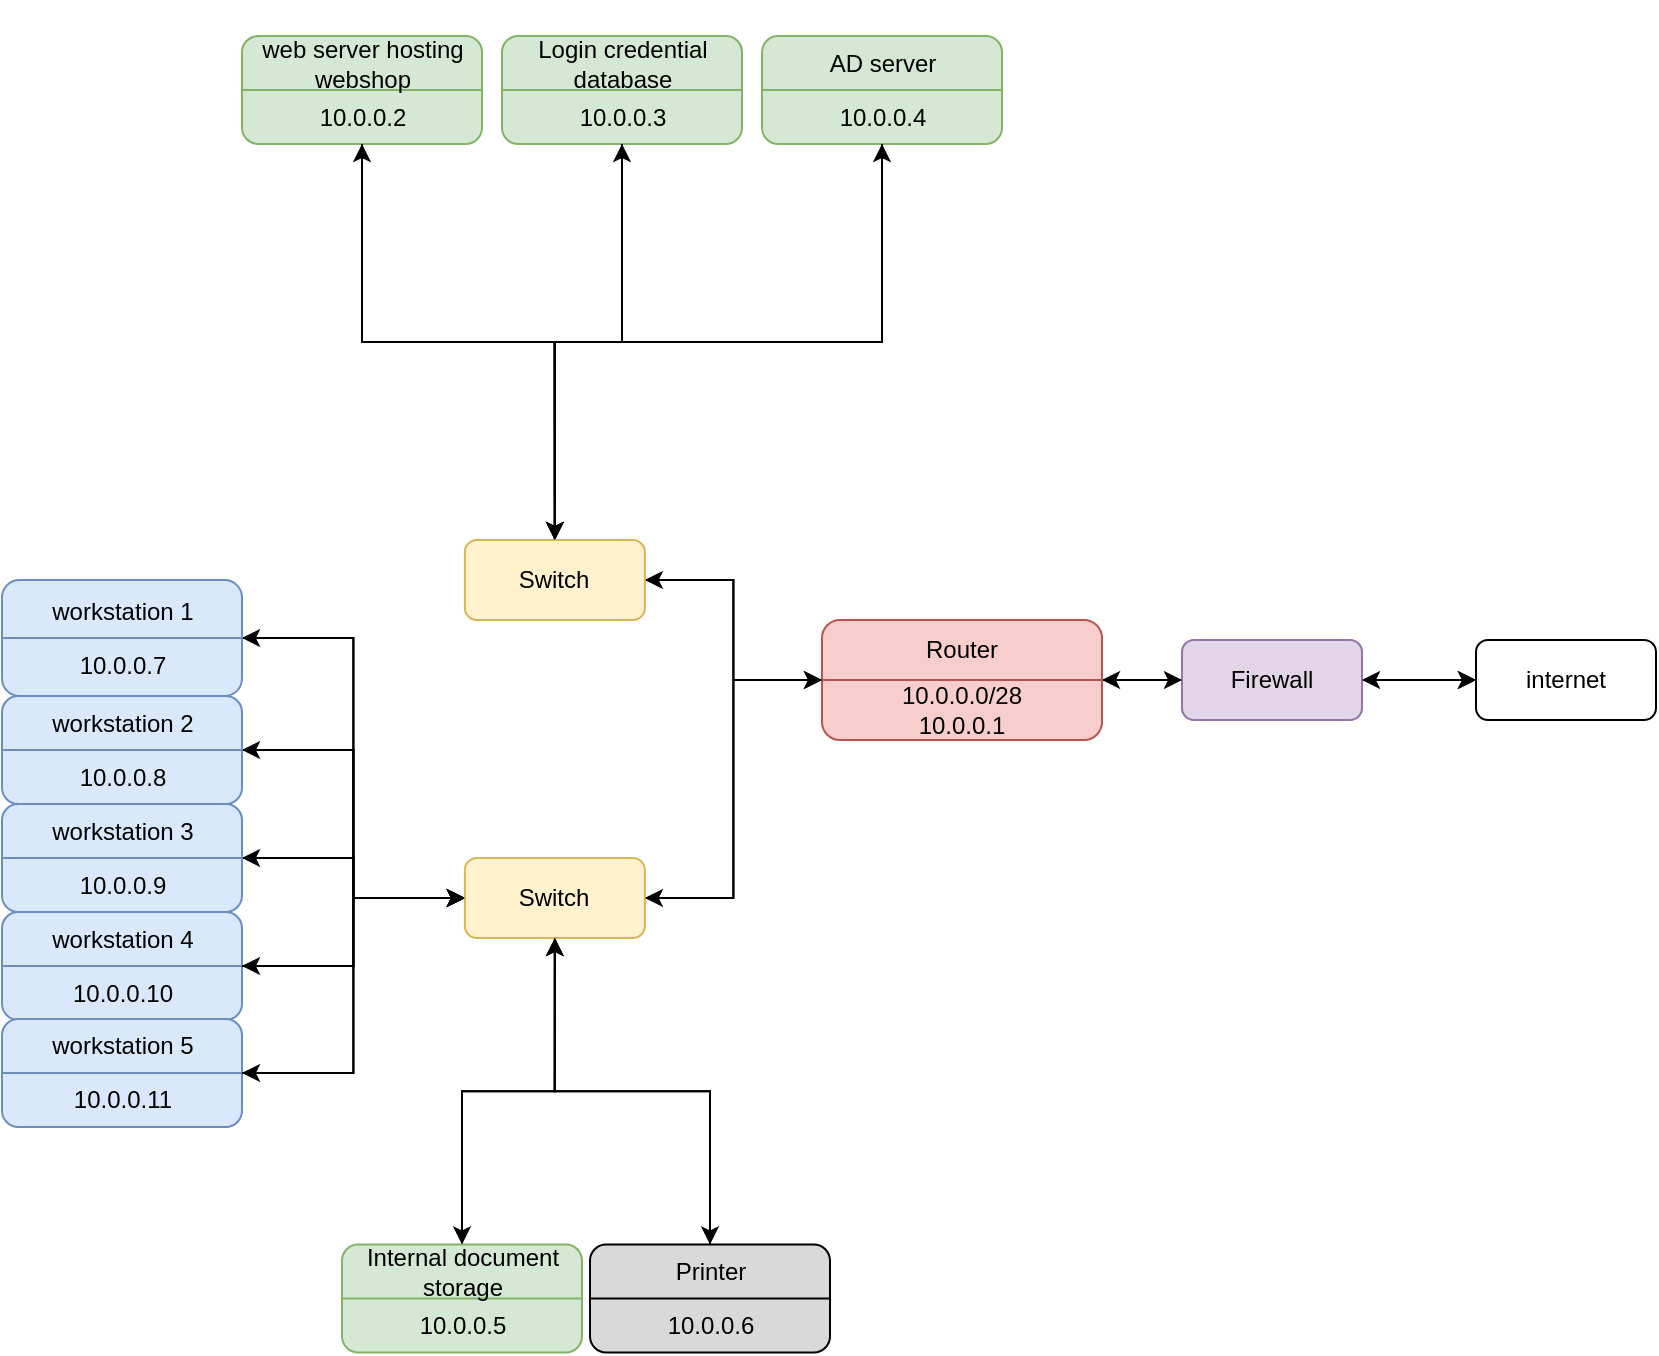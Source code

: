 <mxfile version="22.0.3" type="device">
  <diagram name="Page-1" id="LN097uPsQeDj9nCGL8V_">
    <mxGraphModel dx="1194" dy="814" grid="1" gridSize="10" guides="1" tooltips="1" connect="1" arrows="1" fold="1" page="1" pageScale="1" pageWidth="827" pageHeight="1169" math="0" shadow="0">
      <root>
        <mxCell id="0" />
        <mxCell id="1" parent="0" />
        <mxCell id="njN2i-LVsgVJ1UvWSxGF-36" value="" style="group" parent="1" vertex="1" connectable="0">
          <mxGeometry y="488" width="120" height="90" as="geometry" />
        </mxCell>
        <mxCell id="njN2i-LVsgVJ1UvWSxGF-37" value="" style="rounded=1;whiteSpace=wrap;html=1;container=0;fillColor=#dae8fc;strokeColor=#6c8ebf;" parent="njN2i-LVsgVJ1UvWSxGF-36" vertex="1">
          <mxGeometry y="18" width="120" height="54" as="geometry" />
        </mxCell>
        <mxCell id="njN2i-LVsgVJ1UvWSxGF-38" value="" style="endArrow=none;html=1;rounded=0;entryX=1;entryY=0.5;entryDx=0;entryDy=0;fillColor=#dae8fc;strokeColor=#6c8ebf;" parent="njN2i-LVsgVJ1UvWSxGF-36" target="njN2i-LVsgVJ1UvWSxGF-37" edge="1">
          <mxGeometry width="50" height="50" relative="1" as="geometry">
            <mxPoint y="45" as="sourcePoint" />
            <mxPoint x="56.842" y="45" as="targetPoint" />
          </mxGeometry>
        </mxCell>
        <mxCell id="njN2i-LVsgVJ1UvWSxGF-39" value="workstation 4" style="text;html=1;strokeColor=none;fillColor=none;align=center;verticalAlign=middle;whiteSpace=wrap;rounded=0;container=0;" parent="njN2i-LVsgVJ1UvWSxGF-36" vertex="1">
          <mxGeometry x="8.571" y="18" width="102.857" height="27" as="geometry" />
        </mxCell>
        <mxCell id="njN2i-LVsgVJ1UvWSxGF-40" value="10.0.0.10" style="text;html=1;strokeColor=none;fillColor=none;align=center;verticalAlign=middle;whiteSpace=wrap;rounded=0;container=0;" parent="njN2i-LVsgVJ1UvWSxGF-36" vertex="1">
          <mxGeometry x="8.571" y="45" width="102.857" height="27" as="geometry" />
        </mxCell>
        <mxCell id="6VdATLwpPyrFod4XCKAj-17" style="edgeStyle=orthogonalEdgeStyle;rounded=0;orthogonalLoop=1;jettySize=auto;html=1;exitX=0;exitY=0.5;exitDx=0;exitDy=0;entryX=1;entryY=0.5;entryDx=0;entryDy=0;" parent="1" source="6VdATLwpPyrFod4XCKAj-7" target="njN2i-LVsgVJ1UvWSxGF-22" edge="1">
          <mxGeometry relative="1" as="geometry" />
        </mxCell>
        <mxCell id="6VdATLwpPyrFod4XCKAj-18" style="edgeStyle=orthogonalEdgeStyle;rounded=0;orthogonalLoop=1;jettySize=auto;html=1;exitX=0;exitY=0.5;exitDx=0;exitDy=0;entryX=1;entryY=0.5;entryDx=0;entryDy=0;" parent="1" source="6VdATLwpPyrFod4XCKAj-7" target="njN2i-LVsgVJ1UvWSxGF-27" edge="1">
          <mxGeometry relative="1" as="geometry" />
        </mxCell>
        <mxCell id="6VdATLwpPyrFod4XCKAj-20" style="edgeStyle=orthogonalEdgeStyle;rounded=0;orthogonalLoop=1;jettySize=auto;html=1;exitX=0;exitY=0.5;exitDx=0;exitDy=0;entryX=1;entryY=0.5;entryDx=0;entryDy=0;" parent="1" source="6VdATLwpPyrFod4XCKAj-7" target="njN2i-LVsgVJ1UvWSxGF-32" edge="1">
          <mxGeometry relative="1" as="geometry" />
        </mxCell>
        <mxCell id="6VdATLwpPyrFod4XCKAj-21" style="edgeStyle=orthogonalEdgeStyle;rounded=0;orthogonalLoop=1;jettySize=auto;html=1;exitX=0;exitY=0.5;exitDx=0;exitDy=0;entryX=1;entryY=0.5;entryDx=0;entryDy=0;" parent="1" source="6VdATLwpPyrFod4XCKAj-7" target="njN2i-LVsgVJ1UvWSxGF-37" edge="1">
          <mxGeometry relative="1" as="geometry" />
        </mxCell>
        <mxCell id="6VdATLwpPyrFod4XCKAj-9" style="edgeStyle=orthogonalEdgeStyle;rounded=0;orthogonalLoop=1;jettySize=auto;html=1;exitX=1;exitY=0.5;exitDx=0;exitDy=0;entryX=0;entryY=0.5;entryDx=0;entryDy=0;" parent="1" source="njN2i-LVsgVJ1UvWSxGF-22" target="6VdATLwpPyrFod4XCKAj-7" edge="1">
          <mxGeometry relative="1" as="geometry" />
        </mxCell>
        <mxCell id="6VdATLwpPyrFod4XCKAj-12" style="edgeStyle=orthogonalEdgeStyle;rounded=0;orthogonalLoop=1;jettySize=auto;html=1;exitX=1;exitY=0.5;exitDx=0;exitDy=0;entryX=0;entryY=0.5;entryDx=0;entryDy=0;" parent="1" source="njN2i-LVsgVJ1UvWSxGF-27" target="6VdATLwpPyrFod4XCKAj-7" edge="1">
          <mxGeometry relative="1" as="geometry" />
        </mxCell>
        <mxCell id="6VdATLwpPyrFod4XCKAj-14" style="edgeStyle=orthogonalEdgeStyle;rounded=0;orthogonalLoop=1;jettySize=auto;html=1;exitX=1;exitY=0.5;exitDx=0;exitDy=0;entryX=0;entryY=0.5;entryDx=0;entryDy=0;" parent="1" source="njN2i-LVsgVJ1UvWSxGF-32" target="6VdATLwpPyrFod4XCKAj-7" edge="1">
          <mxGeometry relative="1" as="geometry" />
        </mxCell>
        <mxCell id="6VdATLwpPyrFod4XCKAj-15" style="edgeStyle=orthogonalEdgeStyle;rounded=0;orthogonalLoop=1;jettySize=auto;html=1;exitX=1;exitY=0.5;exitDx=0;exitDy=0;entryX=0;entryY=0.5;entryDx=0;entryDy=0;" parent="1" source="njN2i-LVsgVJ1UvWSxGF-37" target="6VdATLwpPyrFod4XCKAj-7" edge="1">
          <mxGeometry relative="1" as="geometry" />
        </mxCell>
        <mxCell id="6VdATLwpPyrFod4XCKAj-36" style="edgeStyle=orthogonalEdgeStyle;rounded=0;orthogonalLoop=1;jettySize=auto;html=1;exitX=0;exitY=0.5;exitDx=0;exitDy=0;entryX=1;entryY=0.5;entryDx=0;entryDy=0;" parent="1" source="6VdATLwpPyrFod4XCKAj-26" target="njN2i-LVsgVJ1UvWSxGF-4" edge="1">
          <mxGeometry relative="1" as="geometry" />
        </mxCell>
        <mxCell id="6VdATLwpPyrFod4XCKAj-88" style="edgeStyle=orthogonalEdgeStyle;rounded=0;orthogonalLoop=1;jettySize=auto;html=1;exitX=1;exitY=0.5;exitDx=0;exitDy=0;entryX=0;entryY=0.5;entryDx=0;entryDy=0;" parent="1" source="6VdATLwpPyrFod4XCKAj-26" target="6VdATLwpPyrFod4XCKAj-87" edge="1">
          <mxGeometry relative="1" as="geometry" />
        </mxCell>
        <mxCell id="6VdATLwpPyrFod4XCKAj-89" style="edgeStyle=orthogonalEdgeStyle;rounded=0;orthogonalLoop=1;jettySize=auto;html=1;exitX=1;exitY=0.5;exitDx=0;exitDy=0;entryX=0;entryY=0.5;entryDx=0;entryDy=0;" parent="1" source="6VdATLwpPyrFod4XCKAj-26" target="6VdATLwpPyrFod4XCKAj-87" edge="1">
          <mxGeometry relative="1" as="geometry" />
        </mxCell>
        <mxCell id="6VdATLwpPyrFod4XCKAj-26" value="Firewall" style="rounded=1;whiteSpace=wrap;html=1;fillColor=#e1d5e7;strokeColor=#9673a6;" parent="1" vertex="1">
          <mxGeometry x="590" y="370" width="90" height="40" as="geometry" />
        </mxCell>
        <mxCell id="6VdATLwpPyrFod4XCKAj-30" value="" style="group" parent="1" vertex="1" connectable="0">
          <mxGeometry x="120" y="50" width="120" height="90" as="geometry" />
        </mxCell>
        <mxCell id="6VdATLwpPyrFod4XCKAj-31" value="" style="rounded=1;whiteSpace=wrap;html=1;container=0;fillColor=#d5e8d4;strokeColor=#82b366;" parent="6VdATLwpPyrFod4XCKAj-30" vertex="1">
          <mxGeometry y="18" width="120" height="54" as="geometry" />
        </mxCell>
        <mxCell id="6VdATLwpPyrFod4XCKAj-32" value="" style="endArrow=none;html=1;rounded=0;entryX=1;entryY=0.5;entryDx=0;entryDy=0;fillColor=#d5e8d4;strokeColor=#82b366;" parent="6VdATLwpPyrFod4XCKAj-30" target="6VdATLwpPyrFod4XCKAj-31" edge="1">
          <mxGeometry width="50" height="50" relative="1" as="geometry">
            <mxPoint y="45" as="sourcePoint" />
            <mxPoint x="56.842" y="45" as="targetPoint" />
          </mxGeometry>
        </mxCell>
        <mxCell id="6VdATLwpPyrFod4XCKAj-33" value="web server hosting webshop" style="text;html=1;strokeColor=none;fillColor=none;align=center;verticalAlign=middle;whiteSpace=wrap;rounded=0;container=0;" parent="6VdATLwpPyrFod4XCKAj-30" vertex="1">
          <mxGeometry x="8.571" y="18" width="102.857" height="27" as="geometry" />
        </mxCell>
        <mxCell id="6VdATLwpPyrFod4XCKAj-34" value="10.0.0.2" style="text;html=1;strokeColor=none;fillColor=none;align=center;verticalAlign=middle;whiteSpace=wrap;rounded=0;container=0;" parent="6VdATLwpPyrFod4XCKAj-30" vertex="1">
          <mxGeometry x="8.571" y="45" width="102.857" height="27" as="geometry" />
        </mxCell>
        <mxCell id="6VdATLwpPyrFod4XCKAj-35" style="edgeStyle=orthogonalEdgeStyle;rounded=0;orthogonalLoop=1;jettySize=auto;html=1;exitX=1;exitY=0.5;exitDx=0;exitDy=0;" parent="1" source="njN2i-LVsgVJ1UvWSxGF-4" target="6VdATLwpPyrFod4XCKAj-26" edge="1">
          <mxGeometry relative="1" as="geometry" />
        </mxCell>
        <mxCell id="vS4bh34KSoYYMqKcJsoW-3" style="edgeStyle=orthogonalEdgeStyle;rounded=0;orthogonalLoop=1;jettySize=auto;html=1;exitX=0;exitY=0.5;exitDx=0;exitDy=0;entryX=1;entryY=0.5;entryDx=0;entryDy=0;" edge="1" parent="1" source="njN2i-LVsgVJ1UvWSxGF-4" target="6VdATLwpPyrFod4XCKAj-7">
          <mxGeometry relative="1" as="geometry" />
        </mxCell>
        <mxCell id="vS4bh34KSoYYMqKcJsoW-13" style="edgeStyle=orthogonalEdgeStyle;rounded=0;orthogonalLoop=1;jettySize=auto;html=1;exitX=0;exitY=0.5;exitDx=0;exitDy=0;entryX=1;entryY=0.5;entryDx=0;entryDy=0;" edge="1" parent="1" source="njN2i-LVsgVJ1UvWSxGF-4" target="vS4bh34KSoYYMqKcJsoW-1">
          <mxGeometry relative="1" as="geometry" />
        </mxCell>
        <mxCell id="njN2i-LVsgVJ1UvWSxGF-4" value="" style="rounded=1;whiteSpace=wrap;html=1;container=0;fillColor=#f8cecc;strokeColor=#b85450;" parent="1" vertex="1">
          <mxGeometry x="410" y="360" width="140" height="60" as="geometry" />
        </mxCell>
        <mxCell id="njN2i-LVsgVJ1UvWSxGF-13" value="" style="endArrow=none;html=1;rounded=0;entryX=1;entryY=0.5;entryDx=0;entryDy=0;fillColor=#f8cecc;strokeColor=#b85450;" parent="1" target="njN2i-LVsgVJ1UvWSxGF-4" edge="1">
          <mxGeometry width="50" height="50" relative="1" as="geometry">
            <mxPoint x="410" y="390" as="sourcePoint" />
            <mxPoint x="476.316" y="390" as="targetPoint" />
          </mxGeometry>
        </mxCell>
        <mxCell id="njN2i-LVsgVJ1UvWSxGF-18" value="Router" style="text;html=1;strokeColor=none;fillColor=none;align=center;verticalAlign=middle;whiteSpace=wrap;rounded=0;container=0;" parent="1" vertex="1">
          <mxGeometry x="420" y="360" width="120" height="30" as="geometry" />
        </mxCell>
        <mxCell id="njN2i-LVsgVJ1UvWSxGF-19" value="10.0.0.0/28&lt;br&gt;10.0.0.1" style="text;html=1;strokeColor=none;fillColor=none;align=center;verticalAlign=middle;whiteSpace=wrap;rounded=0;container=0;" parent="1" vertex="1">
          <mxGeometry x="420" y="390" width="120" height="30" as="geometry" />
        </mxCell>
        <mxCell id="6VdATLwpPyrFod4XCKAj-63" style="edgeStyle=orthogonalEdgeStyle;rounded=0;orthogonalLoop=1;jettySize=auto;html=1;exitX=0.5;exitY=1;exitDx=0;exitDy=0;entryX=0.5;entryY=0;entryDx=0;entryDy=0;" parent="1" source="6VdATLwpPyrFod4XCKAj-7" target="6VdATLwpPyrFod4XCKAj-44" edge="1">
          <mxGeometry relative="1" as="geometry" />
        </mxCell>
        <mxCell id="6VdATLwpPyrFod4XCKAj-71" style="edgeStyle=orthogonalEdgeStyle;rounded=0;orthogonalLoop=1;jettySize=auto;html=1;exitX=0.5;exitY=1;exitDx=0;exitDy=0;entryX=0.5;entryY=0;entryDx=0;entryDy=0;" parent="1" source="6VdATLwpPyrFod4XCKAj-7" target="6VdATLwpPyrFod4XCKAj-55" edge="1">
          <mxGeometry relative="1" as="geometry" />
        </mxCell>
        <mxCell id="6VdATLwpPyrFod4XCKAj-86" style="edgeStyle=orthogonalEdgeStyle;rounded=0;orthogonalLoop=1;jettySize=auto;html=1;exitX=0;exitY=0.5;exitDx=0;exitDy=0;entryX=1;entryY=0.5;entryDx=0;entryDy=0;" parent="1" source="6VdATLwpPyrFod4XCKAj-7" target="6VdATLwpPyrFod4XCKAj-81" edge="1">
          <mxGeometry relative="1" as="geometry" />
        </mxCell>
        <mxCell id="vS4bh34KSoYYMqKcJsoW-2" style="edgeStyle=orthogonalEdgeStyle;rounded=0;orthogonalLoop=1;jettySize=auto;html=1;exitX=1;exitY=0.5;exitDx=0;exitDy=0;entryX=0;entryY=0.5;entryDx=0;entryDy=0;" edge="1" parent="1" source="6VdATLwpPyrFod4XCKAj-7" target="njN2i-LVsgVJ1UvWSxGF-4">
          <mxGeometry relative="1" as="geometry" />
        </mxCell>
        <mxCell id="6VdATLwpPyrFod4XCKAj-7" value="Switch" style="rounded=1;whiteSpace=wrap;html=1;fillColor=#fff2cc;strokeColor=#d6b656;" parent="1" vertex="1">
          <mxGeometry x="231.43" y="479" width="90" height="40" as="geometry" />
        </mxCell>
        <mxCell id="6VdATLwpPyrFod4XCKAj-49" value="" style="rounded=1;whiteSpace=wrap;html=1;container=0;fillColor=#d5e8d4;strokeColor=#82b366;" parent="1" vertex="1">
          <mxGeometry x="250" y="68" width="120" height="54" as="geometry" />
        </mxCell>
        <mxCell id="6VdATLwpPyrFod4XCKAj-50" value="" style="endArrow=none;html=1;rounded=0;entryX=1;entryY=0.5;entryDx=0;entryDy=0;fillColor=#d5e8d4;strokeColor=#82b366;" parent="1" target="6VdATLwpPyrFod4XCKAj-49" edge="1">
          <mxGeometry width="50" height="50" relative="1" as="geometry">
            <mxPoint x="250" y="95" as="sourcePoint" />
            <mxPoint x="306.842" y="95" as="targetPoint" />
          </mxGeometry>
        </mxCell>
        <mxCell id="6VdATLwpPyrFod4XCKAj-51" value="Login credential database" style="text;html=1;strokeColor=none;fillColor=none;align=center;verticalAlign=middle;whiteSpace=wrap;rounded=0;container=0;" parent="1" vertex="1">
          <mxGeometry x="258.571" y="68" width="102.857" height="27" as="geometry" />
        </mxCell>
        <mxCell id="vS4bh34KSoYYMqKcJsoW-7" style="edgeStyle=orthogonalEdgeStyle;rounded=0;orthogonalLoop=1;jettySize=auto;html=1;exitX=0.5;exitY=1;exitDx=0;exitDy=0;entryX=0.5;entryY=0;entryDx=0;entryDy=0;" edge="1" parent="1" source="6VdATLwpPyrFod4XCKAj-52" target="vS4bh34KSoYYMqKcJsoW-1">
          <mxGeometry relative="1" as="geometry" />
        </mxCell>
        <mxCell id="6VdATLwpPyrFod4XCKAj-52" value="10.0.0.3" style="text;html=1;strokeColor=none;fillColor=none;align=center;verticalAlign=middle;whiteSpace=wrap;rounded=0;container=0;" parent="1" vertex="1">
          <mxGeometry x="258.571" y="95" width="102.857" height="27" as="geometry" />
        </mxCell>
        <mxCell id="6VdATLwpPyrFod4XCKAj-70" style="edgeStyle=orthogonalEdgeStyle;rounded=0;orthogonalLoop=1;jettySize=auto;html=1;exitX=0.5;exitY=0;exitDx=0;exitDy=0;entryX=0.5;entryY=1;entryDx=0;entryDy=0;" parent="1" source="6VdATLwpPyrFod4XCKAj-55" target="6VdATLwpPyrFod4XCKAj-7" edge="1">
          <mxGeometry relative="1" as="geometry" />
        </mxCell>
        <mxCell id="6VdATLwpPyrFod4XCKAj-62" style="edgeStyle=orthogonalEdgeStyle;rounded=0;orthogonalLoop=1;jettySize=auto;html=1;exitX=0.5;exitY=0;exitDx=0;exitDy=0;entryX=0.5;entryY=1;entryDx=0;entryDy=0;" parent="1" source="6VdATLwpPyrFod4XCKAj-44" target="6VdATLwpPyrFod4XCKAj-7" edge="1">
          <mxGeometry relative="1" as="geometry" />
        </mxCell>
        <mxCell id="6VdATLwpPyrFod4XCKAj-73" value="" style="rounded=1;whiteSpace=wrap;html=1;container=0;fillColor=#d5e8d4;strokeColor=#82b366;" parent="1" vertex="1">
          <mxGeometry x="380" y="68" width="120" height="54" as="geometry" />
        </mxCell>
        <mxCell id="6VdATLwpPyrFod4XCKAj-74" value="" style="endArrow=none;html=1;rounded=0;entryX=1;entryY=0.5;entryDx=0;entryDy=0;fillColor=#d5e8d4;strokeColor=#82b366;" parent="1" target="6VdATLwpPyrFod4XCKAj-73" edge="1">
          <mxGeometry width="50" height="50" relative="1" as="geometry">
            <mxPoint x="380" y="95" as="sourcePoint" />
            <mxPoint x="436.842" y="95" as="targetPoint" />
          </mxGeometry>
        </mxCell>
        <mxCell id="6VdATLwpPyrFod4XCKAj-75" value="AD server" style="text;html=1;strokeColor=none;fillColor=none;align=center;verticalAlign=middle;whiteSpace=wrap;rounded=0;container=0;" parent="1" vertex="1">
          <mxGeometry x="388.571" y="68" width="102.857" height="27" as="geometry" />
        </mxCell>
        <mxCell id="vS4bh34KSoYYMqKcJsoW-8" style="edgeStyle=orthogonalEdgeStyle;rounded=0;orthogonalLoop=1;jettySize=auto;html=1;exitX=0.5;exitY=1;exitDx=0;exitDy=0;entryX=0.5;entryY=0;entryDx=0;entryDy=0;" edge="1" parent="1" source="6VdATLwpPyrFod4XCKAj-76" target="vS4bh34KSoYYMqKcJsoW-1">
          <mxGeometry relative="1" as="geometry" />
        </mxCell>
        <mxCell id="6VdATLwpPyrFod4XCKAj-76" value="10.0.0.4" style="text;html=1;strokeColor=none;fillColor=none;align=center;verticalAlign=middle;whiteSpace=wrap;rounded=0;container=0;" parent="1" vertex="1">
          <mxGeometry x="388.571" y="95" width="102.857" height="27" as="geometry" />
        </mxCell>
        <mxCell id="njN2i-LVsgVJ1UvWSxGF-22" value="" style="rounded=1;whiteSpace=wrap;html=1;container=0;fillColor=#dae8fc;strokeColor=#6c8ebf;" parent="1" vertex="1">
          <mxGeometry y="340" width="120" height="58" as="geometry" />
        </mxCell>
        <mxCell id="njN2i-LVsgVJ1UvWSxGF-23" value="" style="endArrow=none;html=1;rounded=0;entryX=1;entryY=0.5;entryDx=0;entryDy=0;fillColor=#dae8fc;strokeColor=#6c8ebf;" parent="1" target="njN2i-LVsgVJ1UvWSxGF-22" edge="1">
          <mxGeometry width="50" height="50" relative="1" as="geometry">
            <mxPoint y="369" as="sourcePoint" />
            <mxPoint x="56.842" y="369" as="targetPoint" />
          </mxGeometry>
        </mxCell>
        <mxCell id="njN2i-LVsgVJ1UvWSxGF-24" value="workstation 1" style="text;html=1;strokeColor=none;fillColor=none;align=center;verticalAlign=middle;whiteSpace=wrap;rounded=0;container=0;" parent="1" vertex="1">
          <mxGeometry x="8.571" y="342" width="102.857" height="27" as="geometry" />
        </mxCell>
        <mxCell id="njN2i-LVsgVJ1UvWSxGF-25" value="10.0.0.7" style="text;html=1;strokeColor=none;fillColor=none;align=center;verticalAlign=middle;whiteSpace=wrap;rounded=0;container=0;" parent="1" vertex="1">
          <mxGeometry x="8.571" y="369" width="102.857" height="27" as="geometry" />
        </mxCell>
        <mxCell id="njN2i-LVsgVJ1UvWSxGF-27" value="" style="rounded=1;whiteSpace=wrap;html=1;container=0;fillColor=#dae8fc;strokeColor=#6c8ebf;" parent="1" vertex="1">
          <mxGeometry y="398" width="120" height="54" as="geometry" />
        </mxCell>
        <mxCell id="njN2i-LVsgVJ1UvWSxGF-28" value="" style="endArrow=none;html=1;rounded=0;entryX=1;entryY=0.5;entryDx=0;entryDy=0;fillColor=#dae8fc;strokeColor=#6c8ebf;" parent="1" target="njN2i-LVsgVJ1UvWSxGF-27" edge="1">
          <mxGeometry width="50" height="50" relative="1" as="geometry">
            <mxPoint y="425" as="sourcePoint" />
            <mxPoint x="56.842" y="425" as="targetPoint" />
          </mxGeometry>
        </mxCell>
        <mxCell id="njN2i-LVsgVJ1UvWSxGF-29" value="workstation 2" style="text;html=1;strokeColor=none;fillColor=none;align=center;verticalAlign=middle;whiteSpace=wrap;rounded=0;container=0;" parent="1" vertex="1">
          <mxGeometry x="8.571" y="398" width="102.857" height="27" as="geometry" />
        </mxCell>
        <mxCell id="njN2i-LVsgVJ1UvWSxGF-30" value="10.0.0.8" style="text;html=1;strokeColor=none;fillColor=none;align=center;verticalAlign=middle;whiteSpace=wrap;rounded=0;container=0;" parent="1" vertex="1">
          <mxGeometry x="8.571" y="425" width="102.857" height="27" as="geometry" />
        </mxCell>
        <mxCell id="njN2i-LVsgVJ1UvWSxGF-32" value="" style="rounded=1;whiteSpace=wrap;html=1;container=0;fillColor=#dae8fc;strokeColor=#6c8ebf;" parent="1" vertex="1">
          <mxGeometry y="452" width="120" height="54" as="geometry" />
        </mxCell>
        <mxCell id="njN2i-LVsgVJ1UvWSxGF-33" value="" style="endArrow=none;html=1;rounded=0;entryX=1;entryY=0.5;entryDx=0;entryDy=0;fillColor=#dae8fc;strokeColor=#6c8ebf;" parent="1" target="njN2i-LVsgVJ1UvWSxGF-32" edge="1">
          <mxGeometry width="50" height="50" relative="1" as="geometry">
            <mxPoint y="479" as="sourcePoint" />
            <mxPoint x="56.842" y="479" as="targetPoint" />
          </mxGeometry>
        </mxCell>
        <mxCell id="njN2i-LVsgVJ1UvWSxGF-34" value="workstation 3" style="text;html=1;strokeColor=none;fillColor=none;align=center;verticalAlign=middle;whiteSpace=wrap;rounded=0;container=0;" parent="1" vertex="1">
          <mxGeometry x="8.571" y="452" width="102.857" height="27" as="geometry" />
        </mxCell>
        <mxCell id="njN2i-LVsgVJ1UvWSxGF-35" value="10.0.0.9" style="text;html=1;strokeColor=none;fillColor=none;align=center;verticalAlign=middle;whiteSpace=wrap;rounded=0;container=0;" parent="1" vertex="1">
          <mxGeometry x="8.571" y="479" width="102.857" height="27" as="geometry" />
        </mxCell>
        <mxCell id="6VdATLwpPyrFod4XCKAj-80" value="" style="group" parent="1" vertex="1" connectable="0">
          <mxGeometry y="541.5" width="120" height="90" as="geometry" />
        </mxCell>
        <mxCell id="6VdATLwpPyrFod4XCKAj-81" value="" style="rounded=1;whiteSpace=wrap;html=1;container=0;fillColor=#dae8fc;strokeColor=#6c8ebf;" parent="6VdATLwpPyrFod4XCKAj-80" vertex="1">
          <mxGeometry y="18" width="120" height="54" as="geometry" />
        </mxCell>
        <mxCell id="6VdATLwpPyrFod4XCKAj-82" value="" style="endArrow=none;html=1;rounded=0;entryX=1;entryY=0.5;entryDx=0;entryDy=0;fillColor=#dae8fc;strokeColor=#6c8ebf;" parent="6VdATLwpPyrFod4XCKAj-80" target="6VdATLwpPyrFod4XCKAj-81" edge="1">
          <mxGeometry width="50" height="50" relative="1" as="geometry">
            <mxPoint y="45" as="sourcePoint" />
            <mxPoint x="56.842" y="45" as="targetPoint" />
          </mxGeometry>
        </mxCell>
        <mxCell id="6VdATLwpPyrFod4XCKAj-83" value="workstation 5" style="text;html=1;strokeColor=none;fillColor=none;align=center;verticalAlign=middle;whiteSpace=wrap;rounded=0;container=0;" parent="6VdATLwpPyrFod4XCKAj-80" vertex="1">
          <mxGeometry x="8.571" y="18" width="102.857" height="27" as="geometry" />
        </mxCell>
        <mxCell id="6VdATLwpPyrFod4XCKAj-84" value="10.0.0.11" style="text;html=1;strokeColor=none;fillColor=none;align=center;verticalAlign=middle;whiteSpace=wrap;rounded=0;container=0;" parent="6VdATLwpPyrFod4XCKAj-80" vertex="1">
          <mxGeometry x="8.571" y="45" width="102.857" height="27" as="geometry" />
        </mxCell>
        <mxCell id="6VdATLwpPyrFod4XCKAj-85" style="edgeStyle=orthogonalEdgeStyle;rounded=0;orthogonalLoop=1;jettySize=auto;html=1;exitX=1;exitY=0.5;exitDx=0;exitDy=0;entryX=0;entryY=0.5;entryDx=0;entryDy=0;" parent="1" source="6VdATLwpPyrFod4XCKAj-81" target="6VdATLwpPyrFod4XCKAj-7" edge="1">
          <mxGeometry relative="1" as="geometry" />
        </mxCell>
        <mxCell id="6VdATLwpPyrFod4XCKAj-92" style="edgeStyle=orthogonalEdgeStyle;rounded=0;orthogonalLoop=1;jettySize=auto;html=1;exitX=0;exitY=0.5;exitDx=0;exitDy=0;entryX=1;entryY=0.5;entryDx=0;entryDy=0;" parent="1" source="6VdATLwpPyrFod4XCKAj-87" target="6VdATLwpPyrFod4XCKAj-26" edge="1">
          <mxGeometry relative="1" as="geometry" />
        </mxCell>
        <mxCell id="6VdATLwpPyrFod4XCKAj-87" value="internet" style="rounded=1;whiteSpace=wrap;html=1;" parent="1" vertex="1">
          <mxGeometry x="737" y="370" width="90" height="40" as="geometry" />
        </mxCell>
        <mxCell id="6VdATLwpPyrFod4XCKAj-42" value="" style="rounded=1;whiteSpace=wrap;html=1;container=0;fillColor=#D9D9D9;" parent="1" vertex="1">
          <mxGeometry x="294" y="672.25" width="120" height="54" as="geometry" />
        </mxCell>
        <mxCell id="6VdATLwpPyrFod4XCKAj-43" value="" style="endArrow=none;html=1;rounded=0;entryX=1;entryY=0.5;entryDx=0;entryDy=0;" parent="1" target="6VdATLwpPyrFod4XCKAj-42" edge="1">
          <mxGeometry width="50" height="50" relative="1" as="geometry">
            <mxPoint x="294" y="699.25" as="sourcePoint" />
            <mxPoint x="350.842" y="699.25" as="targetPoint" />
          </mxGeometry>
        </mxCell>
        <mxCell id="6VdATLwpPyrFod4XCKAj-44" value="Printer" style="text;html=1;strokeColor=none;fillColor=none;align=center;verticalAlign=middle;whiteSpace=wrap;rounded=0;container=0;" parent="1" vertex="1">
          <mxGeometry x="302.571" y="672.25" width="102.857" height="27" as="geometry" />
        </mxCell>
        <mxCell id="6VdATLwpPyrFod4XCKAj-45" value="10.0.0.6" style="text;html=1;strokeColor=none;fillColor=none;align=center;verticalAlign=middle;whiteSpace=wrap;rounded=0;container=0;" parent="1" vertex="1">
          <mxGeometry x="302.571" y="699.25" width="102.857" height="27" as="geometry" />
        </mxCell>
        <mxCell id="6VdATLwpPyrFod4XCKAj-53" value="" style="rounded=1;whiteSpace=wrap;html=1;container=0;fillColor=#d5e8d4;strokeColor=#82b366;" parent="1" vertex="1">
          <mxGeometry x="170" y="672.25" width="120" height="54" as="geometry" />
        </mxCell>
        <mxCell id="6VdATLwpPyrFod4XCKAj-54" value="" style="endArrow=none;html=1;rounded=0;entryX=1;entryY=0.5;entryDx=0;entryDy=0;fillColor=#d5e8d4;strokeColor=#82b366;" parent="1" target="6VdATLwpPyrFod4XCKAj-53" edge="1">
          <mxGeometry width="50" height="50" relative="1" as="geometry">
            <mxPoint x="170" y="699.25" as="sourcePoint" />
            <mxPoint x="226.842" y="699.25" as="targetPoint" />
          </mxGeometry>
        </mxCell>
        <mxCell id="6VdATLwpPyrFod4XCKAj-55" value="Internal document storage" style="text;html=1;strokeColor=none;fillColor=none;align=center;verticalAlign=middle;whiteSpace=wrap;rounded=0;container=0;" parent="1" vertex="1">
          <mxGeometry x="178.571" y="672.25" width="102.857" height="27" as="geometry" />
        </mxCell>
        <mxCell id="6VdATLwpPyrFod4XCKAj-56" value="10.0.0.5" style="text;html=1;strokeColor=none;fillColor=none;align=center;verticalAlign=middle;whiteSpace=wrap;rounded=0;container=0;" parent="1" vertex="1">
          <mxGeometry x="178.571" y="699.25" width="102.857" height="27" as="geometry" />
        </mxCell>
        <mxCell id="vS4bh34KSoYYMqKcJsoW-10" style="edgeStyle=orthogonalEdgeStyle;rounded=0;orthogonalLoop=1;jettySize=auto;html=1;exitX=0.5;exitY=0;exitDx=0;exitDy=0;entryX=0.5;entryY=1;entryDx=0;entryDy=0;" edge="1" parent="1" source="vS4bh34KSoYYMqKcJsoW-1" target="6VdATLwpPyrFod4XCKAj-34">
          <mxGeometry relative="1" as="geometry" />
        </mxCell>
        <mxCell id="vS4bh34KSoYYMqKcJsoW-11" style="edgeStyle=orthogonalEdgeStyle;rounded=0;orthogonalLoop=1;jettySize=auto;html=1;exitX=0.5;exitY=0;exitDx=0;exitDy=0;entryX=0.5;entryY=1;entryDx=0;entryDy=0;" edge="1" parent="1" source="vS4bh34KSoYYMqKcJsoW-1" target="6VdATLwpPyrFod4XCKAj-52">
          <mxGeometry relative="1" as="geometry" />
        </mxCell>
        <mxCell id="vS4bh34KSoYYMqKcJsoW-12" style="edgeStyle=orthogonalEdgeStyle;rounded=0;orthogonalLoop=1;jettySize=auto;html=1;exitX=0.5;exitY=0;exitDx=0;exitDy=0;entryX=0.5;entryY=1;entryDx=0;entryDy=0;" edge="1" parent="1" source="vS4bh34KSoYYMqKcJsoW-1" target="6VdATLwpPyrFod4XCKAj-76">
          <mxGeometry relative="1" as="geometry" />
        </mxCell>
        <mxCell id="vS4bh34KSoYYMqKcJsoW-14" style="edgeStyle=orthogonalEdgeStyle;rounded=0;orthogonalLoop=1;jettySize=auto;html=1;exitX=1;exitY=0.5;exitDx=0;exitDy=0;entryX=0;entryY=0.5;entryDx=0;entryDy=0;" edge="1" parent="1" source="vS4bh34KSoYYMqKcJsoW-1" target="njN2i-LVsgVJ1UvWSxGF-4">
          <mxGeometry relative="1" as="geometry" />
        </mxCell>
        <mxCell id="vS4bh34KSoYYMqKcJsoW-1" value="Switch" style="rounded=1;whiteSpace=wrap;html=1;fillColor=#fff2cc;strokeColor=#d6b656;" vertex="1" parent="1">
          <mxGeometry x="231.43" y="320" width="90" height="40" as="geometry" />
        </mxCell>
        <mxCell id="vS4bh34KSoYYMqKcJsoW-6" style="edgeStyle=orthogonalEdgeStyle;rounded=0;orthogonalLoop=1;jettySize=auto;html=1;exitX=0.5;exitY=1;exitDx=0;exitDy=0;entryX=0.5;entryY=0;entryDx=0;entryDy=0;" edge="1" parent="1" source="6VdATLwpPyrFod4XCKAj-34" target="vS4bh34KSoYYMqKcJsoW-1">
          <mxGeometry relative="1" as="geometry" />
        </mxCell>
      </root>
    </mxGraphModel>
  </diagram>
</mxfile>

